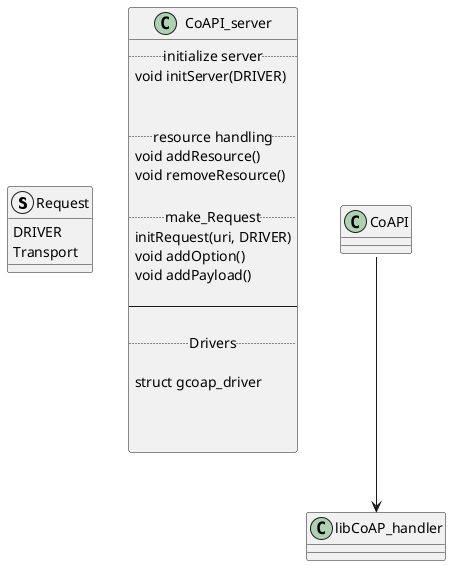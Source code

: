 @startuml

struct Request{
    DRIVER
    Transport
}


class CoAPI_server{
.. initialize server ..
    void initServer(DRIVER)
    

.. resource handling ..
    void addResource()
    void removeResource() 

.. make_Request ..
    initRequest(uri, DRIVER)
    void addOption()
    void addPayload()
    
--

.. Drivers..

struct gcoap_driver


    
}

class libCoAP_handler{

}

CoAPI::initRequest --> libCoAP_handler

@enduml